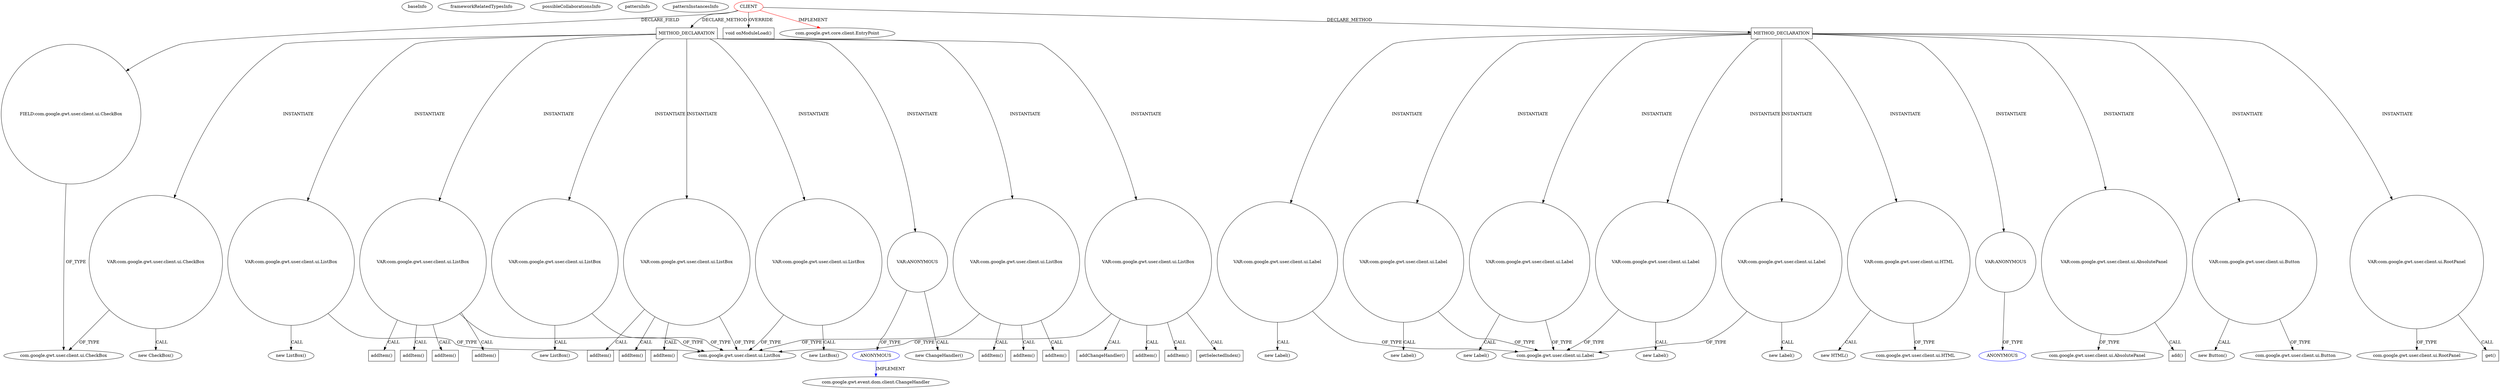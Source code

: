 digraph {
baseInfo[graphId=1041,category="pattern",isAnonymous=false,possibleRelation=true]
frameworkRelatedTypesInfo[0="com.google.gwt.core.client.EntryPoint"]
possibleCollaborationsInfo[0="1041~INSTANTIATION-CLIENT_METHOD_DECLARATION-~com.google.gwt.core.client.EntryPoint ~com.google.gwt.event.dom.client.ChangeHandler ~false~true"]
patternInfo[frequency=2.0,patternRootClient=0]
patternInstancesInfo[0="spydon-esiade~/spydon-esiade/esiade-master/src/net/esiade/client/Esiade.java~Esiade~4504",1="DeannaSurma-Census~/DeannaSurma-Census/Census-master/src/com/cs4302/census/client/Census.java~Census~109"]
353[label="new ChangeHandler()",vertexType="CONSTRUCTOR_CALL",isFrameworkType=false]
354[label="VAR:ANONYMOUS",vertexType="VARIABLE_EXPRESION",isFrameworkType=false,shape=circle]
355[label="ANONYMOUS",vertexType="REFERENCE_ANONYMOUS_DECLARATION",isFrameworkType=false,color=blue]
356[label="com.google.gwt.event.dom.client.ChangeHandler",vertexType="FRAMEWORK_INTERFACE_TYPE",isFrameworkType=false]
178[label="METHOD_DECLARATION",vertexType="CLIENT_METHOD_DECLARATION",isFrameworkType=false,shape=box]
0[label="CLIENT",vertexType="ROOT_CLIENT_CLASS_DECLARATION",isFrameworkType=false,color=red]
4[label="FIELD:com.google.gwt.user.client.ui.CheckBox",vertexType="FIELD_DECLARATION",isFrameworkType=false,shape=circle]
64[label="void onModuleLoad()",vertexType="OVERRIDING_METHOD_DECLARATION",isFrameworkType=false,shape=box]
3[label="com.google.gwt.user.client.ui.CheckBox",vertexType="FRAMEWORK_CLASS_TYPE",isFrameworkType=false]
1[label="com.google.gwt.core.client.EntryPoint",vertexType="FRAMEWORK_INTERFACE_TYPE",isFrameworkType=false]
442[label="VAR:com.google.gwt.user.client.ui.CheckBox",vertexType="VARIABLE_EXPRESION",isFrameworkType=false,shape=circle]
441[label="new CheckBox()",vertexType="CONSTRUCTOR_CALL",isFrameworkType=false]
444[label="METHOD_DECLARATION",vertexType="CLIENT_METHOD_DECLARATION",isFrameworkType=false,shape=box]
608[label="VAR:com.google.gwt.user.client.ui.Label",vertexType="VARIABLE_EXPRESION",isFrameworkType=false,shape=circle]
453[label="com.google.gwt.user.client.ui.Label",vertexType="FRAMEWORK_CLASS_TYPE",isFrameworkType=false]
452[label="VAR:com.google.gwt.user.client.ui.Label",vertexType="VARIABLE_EXPRESION",isFrameworkType=false,shape=circle]
699[label="VAR:com.google.gwt.user.client.ui.Label",vertexType="VARIABLE_EXPRESION",isFrameworkType=false,shape=circle]
647[label="VAR:com.google.gwt.user.client.ui.Label",vertexType="VARIABLE_EXPRESION",isFrameworkType=false,shape=circle]
813[label="VAR:com.google.gwt.user.client.ui.Label",vertexType="VARIABLE_EXPRESION",isFrameworkType=false,shape=circle]
836[label="VAR:com.google.gwt.user.client.ui.HTML",vertexType="VARIABLE_EXPRESION",isFrameworkType=false,shape=circle]
835[label="new HTML()",vertexType="CONSTRUCTOR_CALL",isFrameworkType=false]
812[label="new Label()",vertexType="CONSTRUCTOR_CALL",isFrameworkType=false]
698[label="new Label()",vertexType="CONSTRUCTOR_CALL",isFrameworkType=false]
827[label="VAR:ANONYMOUS",vertexType="VARIABLE_EXPRESION",isFrameworkType=false,shape=circle]
828[label="ANONYMOUS",vertexType="REFERENCE_ANONYMOUS_DECLARATION",isFrameworkType=false,color=blue]
607[label="new Label()",vertexType="CONSTRUCTOR_CALL",isFrameworkType=false]
451[label="new Label()",vertexType="CONSTRUCTOR_CALL",isFrameworkType=false]
646[label="new Label()",vertexType="CONSTRUCTOR_CALL",isFrameworkType=false]
838[label="VAR:com.google.gwt.user.client.ui.AbsolutePanel",vertexType="VARIABLE_EXPRESION",isFrameworkType=false,shape=circle]
447[label="com.google.gwt.user.client.ui.AbsolutePanel",vertexType="FRAMEWORK_CLASS_TYPE",isFrameworkType=false]
839[label="add()",vertexType="INSIDE_CALL",isFrameworkType=false,shape=box]
821[label="VAR:com.google.gwt.user.client.ui.Button",vertexType="VARIABLE_EXPRESION",isFrameworkType=false,shape=circle]
820[label="new Button()",vertexType="CONSTRUCTOR_CALL",isFrameworkType=false]
837[label="com.google.gwt.user.client.ui.HTML",vertexType="FRAMEWORK_CLASS_TYPE",isFrameworkType=false]
15[label="com.google.gwt.user.client.ui.Button",vertexType="FRAMEWORK_CLASS_TYPE",isFrameworkType=false]
409[label="VAR:com.google.gwt.user.client.ui.ListBox",vertexType="VARIABLE_EXPRESION",isFrameworkType=false,shape=circle]
413[label="addItem()",vertexType="INSIDE_CALL",isFrameworkType=false,shape=box]
7[label="com.google.gwt.user.client.ui.ListBox",vertexType="FRAMEWORK_CLASS_TYPE",isFrameworkType=false]
427[label="VAR:com.google.gwt.user.client.ui.ListBox",vertexType="VARIABLE_EXPRESION",isFrameworkType=false,shape=circle]
410[label="addItem()",vertexType="INSIDE_CALL",isFrameworkType=false,shape=box]
344[label="VAR:com.google.gwt.user.client.ui.ListBox",vertexType="VARIABLE_EXPRESION",isFrameworkType=false,shape=circle]
415[label="addItem()",vertexType="INSIDE_CALL",isFrameworkType=false,shape=box]
346[label="VAR:com.google.gwt.user.client.ui.ListBox",vertexType="VARIABLE_EXPRESION",isFrameworkType=false,shape=circle]
347[label="addItem()",vertexType="INSIDE_CALL",isFrameworkType=false,shape=box]
350[label="addItem()",vertexType="INSIDE_CALL",isFrameworkType=false,shape=box]
429[label="VAR:com.google.gwt.user.client.ui.ListBox",vertexType="VARIABLE_EXPRESION",isFrameworkType=false,shape=circle]
435[label="addItem()",vertexType="INSIDE_CALL",isFrameworkType=false,shape=box]
437[label="addItem()",vertexType="INSIDE_CALL",isFrameworkType=false,shape=box]
430[label="addItem()",vertexType="INSIDE_CALL",isFrameworkType=false,shape=box]
433[label="addItem()",vertexType="INSIDE_CALL",isFrameworkType=false,shape=box]
419[label="VAR:com.google.gwt.user.client.ui.ListBox",vertexType="VARIABLE_EXPRESION",isFrameworkType=false,shape=circle]
420[label="addItem()",vertexType="INSIDE_CALL",isFrameworkType=false,shape=box]
423[label="addItem()",vertexType="INSIDE_CALL",isFrameworkType=false,shape=box]
425[label="addItem()",vertexType="INSIDE_CALL",isFrameworkType=false,shape=box]
417[label="VAR:com.google.gwt.user.client.ui.ListBox",vertexType="VARIABLE_EXPRESION",isFrameworkType=false,shape=circle]
360[label="getSelectedIndex()",vertexType="INSIDE_CALL",isFrameworkType=false,shape=box]
352[label="addChangeHandler()",vertexType="INSIDE_CALL",isFrameworkType=false,shape=box]
448[label="VAR:com.google.gwt.user.client.ui.RootPanel",vertexType="VARIABLE_EXPRESION",isFrameworkType=false,shape=circle]
450[label="com.google.gwt.user.client.ui.RootPanel",vertexType="FRAMEWORK_CLASS_TYPE",isFrameworkType=false]
541[label="get()",vertexType="INSIDE_CALL",isFrameworkType=false,shape=box]
416[label="new ListBox()",vertexType="CONSTRUCTOR_CALL",isFrameworkType=false]
426[label="new ListBox()",vertexType="CONSTRUCTOR_CALL",isFrameworkType=false]
343[label="new ListBox()",vertexType="CONSTRUCTOR_CALL",isFrameworkType=false]
838->447[label="OF_TYPE"]
429->437[label="CALL"]
178->344[label="INSTANTIATE"]
442->3[label="OF_TYPE"]
409->413[label="CALL"]
346->347[label="CALL"]
444->699[label="INSTANTIATE"]
344->343[label="CALL"]
355->356[label="IMPLEMENT",color=blue]
699->453[label="OF_TYPE"]
0->64[label="OVERRIDE"]
444->608[label="INSTANTIATE"]
346->352[label="CALL"]
813->812[label="CALL"]
429->7[label="OF_TYPE"]
429->430[label="CALL"]
821->15[label="OF_TYPE"]
178->354[label="INSTANTIATE"]
444->452[label="INSTANTIATE"]
836->837[label="OF_TYPE"]
419->7[label="OF_TYPE"]
4->3[label="OF_TYPE"]
0->4[label="DECLARE_FIELD"]
409->7[label="OF_TYPE"]
699->698[label="CALL"]
448->450[label="OF_TYPE"]
409->415[label="CALL"]
417->7[label="OF_TYPE"]
448->541[label="CALL"]
429->435[label="CALL"]
442->441[label="CALL"]
354->353[label="CALL"]
444->813[label="INSTANTIATE"]
444->836[label="INSTANTIATE"]
452->451[label="CALL"]
452->453[label="OF_TYPE"]
419->425[label="CALL"]
608->453[label="OF_TYPE"]
178->442[label="INSTANTIATE"]
0->1[label="IMPLEMENT",color=red]
178->419[label="INSTANTIATE"]
354->355[label="OF_TYPE"]
346->7[label="OF_TYPE"]
647->453[label="OF_TYPE"]
346->360[label="CALL"]
178->429[label="INSTANTIATE"]
0->178[label="DECLARE_METHOD"]
178->346[label="INSTANTIATE"]
444->827[label="INSTANTIATE"]
608->607[label="CALL"]
178->409[label="INSTANTIATE"]
0->444[label="DECLARE_METHOD"]
417->416[label="CALL"]
827->828[label="OF_TYPE"]
838->839[label="CALL"]
813->453[label="OF_TYPE"]
427->426[label="CALL"]
178->417[label="INSTANTIATE"]
444->647[label="INSTANTIATE"]
444->821[label="INSTANTIATE"]
346->350[label="CALL"]
419->423[label="CALL"]
647->646[label="CALL"]
821->820[label="CALL"]
444->448[label="INSTANTIATE"]
409->410[label="CALL"]
836->835[label="CALL"]
419->420[label="CALL"]
429->433[label="CALL"]
178->427[label="INSTANTIATE"]
444->838[label="INSTANTIATE"]
344->7[label="OF_TYPE"]
427->7[label="OF_TYPE"]
}
